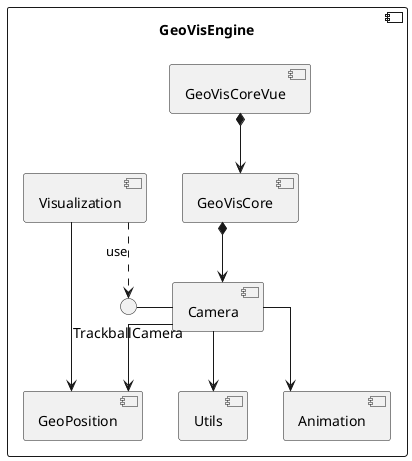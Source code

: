@startuml
skinparam linetype ortho
hide empty members

    component "GeoVisEngine\n"{
    component GeoVisCoreVue
    component GeoVisCore 
     
    

    component Animation
    component Camera
    component GeoPosition
    component Utils
    component Visualization

    Camera - TrackballCamera

    Visualization ..> TrackballCamera : use
    Visualization --> GeoPosition
    Camera --> GeoPosition
    Camera --> Utils
    Camera --> Animation

    GeoVisCoreVue *--> GeoVisCore
    GeoVisCore *--> Camera
    }
@enduml